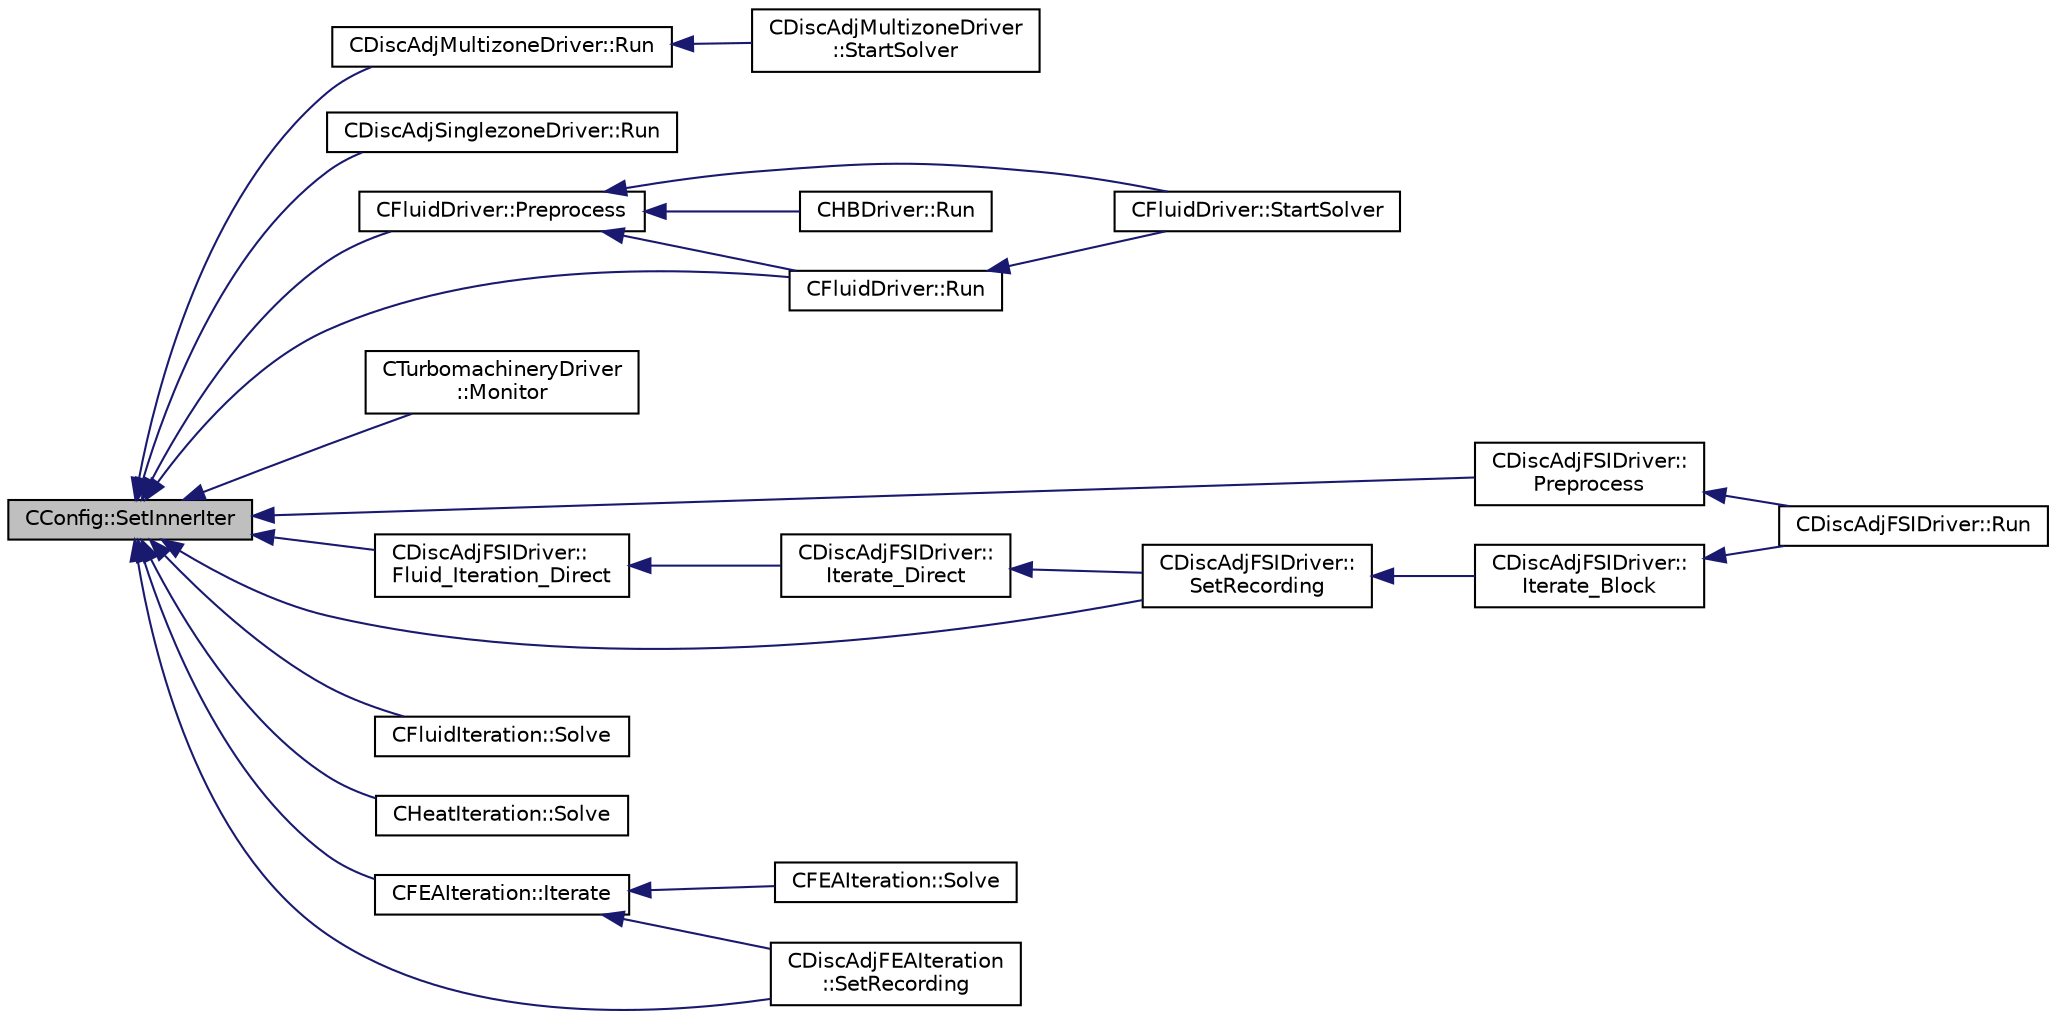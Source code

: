 digraph "CConfig::SetInnerIter"
{
  edge [fontname="Helvetica",fontsize="10",labelfontname="Helvetica",labelfontsize="10"];
  node [fontname="Helvetica",fontsize="10",shape=record];
  rankdir="LR";
  Node14725 [label="CConfig::SetInnerIter",height=0.2,width=0.4,color="black", fillcolor="grey75", style="filled", fontcolor="black"];
  Node14725 -> Node14726 [dir="back",color="midnightblue",fontsize="10",style="solid",fontname="Helvetica"];
  Node14726 [label="CDiscAdjMultizoneDriver::Run",height=0.2,width=0.4,color="black", fillcolor="white", style="filled",URL="$class_c_disc_adj_multizone_driver.html#af996aecdb6d20aa4fc81c9b67295abf5",tooltip="[Overload] Run an discrete adjoint update of all solvers within multiple zones. "];
  Node14726 -> Node14727 [dir="back",color="midnightblue",fontsize="10",style="solid",fontname="Helvetica"];
  Node14727 [label="CDiscAdjMultizoneDriver\l::StartSolver",height=0.2,width=0.4,color="black", fillcolor="white", style="filled",URL="$class_c_disc_adj_multizone_driver.html#a75de0a1a482ceeed4301a384f1515092",tooltip="[Overload] Launch the computation for discrete adjoint multizone problems. "];
  Node14725 -> Node14728 [dir="back",color="midnightblue",fontsize="10",style="solid",fontname="Helvetica"];
  Node14728 [label="CDiscAdjSinglezoneDriver::Run",height=0.2,width=0.4,color="black", fillcolor="white", style="filled",URL="$class_c_disc_adj_singlezone_driver.html#a624c84f750a031872526d62b93cff1f1",tooltip="Run a single iteration of the discrete adjoint solver with a single zone. "];
  Node14725 -> Node14729 [dir="back",color="midnightblue",fontsize="10",style="solid",fontname="Helvetica"];
  Node14729 [label="CFluidDriver::Preprocess",height=0.2,width=0.4,color="black", fillcolor="white", style="filled",URL="$class_c_fluid_driver.html#ae2b85713738170cf2312f626e5ca5218",tooltip="Perform some pre-processing before an iteration of the physics. "];
  Node14729 -> Node14730 [dir="back",color="midnightblue",fontsize="10",style="solid",fontname="Helvetica"];
  Node14730 [label="CFluidDriver::StartSolver",height=0.2,width=0.4,color="black", fillcolor="white", style="filled",URL="$class_c_fluid_driver.html#a1c122d5a4b5f562f69a84aef2b8bd6d5",tooltip="Launch the computation for all zones and all physics. "];
  Node14729 -> Node14731 [dir="back",color="midnightblue",fontsize="10",style="solid",fontname="Helvetica"];
  Node14731 [label="CFluidDriver::Run",height=0.2,width=0.4,color="black", fillcolor="white", style="filled",URL="$class_c_fluid_driver.html#aee130f3e2d8eca081ea7b2452761a61c",tooltip="Run a single iteration of the physics within multiple zones. "];
  Node14731 -> Node14730 [dir="back",color="midnightblue",fontsize="10",style="solid",fontname="Helvetica"];
  Node14729 -> Node14732 [dir="back",color="midnightblue",fontsize="10",style="solid",fontname="Helvetica"];
  Node14732 [label="CHBDriver::Run",height=0.2,width=0.4,color="black", fillcolor="white", style="filled",URL="$class_c_h_b_driver.html#a98c0448a8e0404845ee54e25b62eaea9",tooltip="Run a single iteration of a Harmonic Balance problem. "];
  Node14725 -> Node14731 [dir="back",color="midnightblue",fontsize="10",style="solid",fontname="Helvetica"];
  Node14725 -> Node14733 [dir="back",color="midnightblue",fontsize="10",style="solid",fontname="Helvetica"];
  Node14733 [label="CTurbomachineryDriver\l::Monitor",height=0.2,width=0.4,color="black", fillcolor="white", style="filled",URL="$class_c_turbomachinery_driver.html#a41d7b50bbacef68eb5436293ebb2da4f",tooltip="Monitor the computation. "];
  Node14725 -> Node14734 [dir="back",color="midnightblue",fontsize="10",style="solid",fontname="Helvetica"];
  Node14734 [label="CDiscAdjFSIDriver::\lPreprocess",height=0.2,width=0.4,color="black", fillcolor="white", style="filled",URL="$class_c_disc_adj_f_s_i_driver.html#a2cedbc1996f28dbee3042436e1d1b14f",tooltip="Load the restarts for fluid, structure and mesh. "];
  Node14734 -> Node14735 [dir="back",color="midnightblue",fontsize="10",style="solid",fontname="Helvetica"];
  Node14735 [label="CDiscAdjFSIDriver::Run",height=0.2,width=0.4,color="black", fillcolor="white", style="filled",URL="$class_c_disc_adj_f_s_i_driver.html#a2e965d6e9c4dcfc296077cae225cab21",tooltip="Run a Discrete Adjoint iteration for the FSI problem. "];
  Node14725 -> Node14736 [dir="back",color="midnightblue",fontsize="10",style="solid",fontname="Helvetica"];
  Node14736 [label="CDiscAdjFSIDriver::\lFluid_Iteration_Direct",height=0.2,width=0.4,color="black", fillcolor="white", style="filled",URL="$class_c_disc_adj_f_s_i_driver.html#aade7f9d8b7f7f1ddccfdc62d3b1fdaa8",tooltip="Run a direct flow iteration. "];
  Node14736 -> Node14737 [dir="back",color="midnightblue",fontsize="10",style="solid",fontname="Helvetica"];
  Node14737 [label="CDiscAdjFSIDriver::\lIterate_Direct",height=0.2,width=0.4,color="black", fillcolor="white", style="filled",URL="$class_c_disc_adj_f_s_i_driver.html#acd9e7f14d860522e48ba2b6db34efd49",tooltip="Iterate the direct solver for recording. "];
  Node14737 -> Node14738 [dir="back",color="midnightblue",fontsize="10",style="solid",fontname="Helvetica"];
  Node14738 [label="CDiscAdjFSIDriver::\lSetRecording",height=0.2,width=0.4,color="black", fillcolor="white", style="filled",URL="$class_c_disc_adj_f_s_i_driver.html#ab07394a77802e469a321ccd1b10cb988",tooltip="Set the recording for a Discrete Adjoint iteration for the FSI problem. "];
  Node14738 -> Node14739 [dir="back",color="midnightblue",fontsize="10",style="solid",fontname="Helvetica"];
  Node14739 [label="CDiscAdjFSIDriver::\lIterate_Block",height=0.2,width=0.4,color="black", fillcolor="white", style="filled",URL="$class_c_disc_adj_f_s_i_driver.html#a84949f139fa795b7d34d6ff77e82eb5c",tooltip="Iterate a certain block for adjoint FSI - may be the whole set of variables or independent and subite..."];
  Node14739 -> Node14735 [dir="back",color="midnightblue",fontsize="10",style="solid",fontname="Helvetica"];
  Node14725 -> Node14738 [dir="back",color="midnightblue",fontsize="10",style="solid",fontname="Helvetica"];
  Node14725 -> Node14740 [dir="back",color="midnightblue",fontsize="10",style="solid",fontname="Helvetica"];
  Node14740 [label="CFluidIteration::Solve",height=0.2,width=0.4,color="black", fillcolor="white", style="filled",URL="$class_c_fluid_iteration.html#ae22cd342c9c9d2ea5ac3f5103394ff80",tooltip="Iterate the fluid system for a number of Inner_Iter iterations. "];
  Node14725 -> Node14741 [dir="back",color="midnightblue",fontsize="10",style="solid",fontname="Helvetica"];
  Node14741 [label="CHeatIteration::Solve",height=0.2,width=0.4,color="black", fillcolor="white", style="filled",URL="$class_c_heat_iteration.html#ac9bc702cd04ec181d142db04b176e3b1",tooltip="Perform a single iteration of the wave system. "];
  Node14725 -> Node14742 [dir="back",color="midnightblue",fontsize="10",style="solid",fontname="Helvetica"];
  Node14742 [label="CFEAIteration::Iterate",height=0.2,width=0.4,color="black", fillcolor="white", style="filled",URL="$class_c_f_e_a_iteration.html#af34a9ca7d54a7b4c31ad4fb1a487a158",tooltip="Perform a single iteration for structural analysis using the Finite Element Method. "];
  Node14742 -> Node14743 [dir="back",color="midnightblue",fontsize="10",style="solid",fontname="Helvetica"];
  Node14743 [label="CFEAIteration::Solve",height=0.2,width=0.4,color="black", fillcolor="white", style="filled",URL="$class_c_f_e_a_iteration.html#a93300b80aae492f8f966c16652e83e08",tooltip="Iterate the structural system for a number of Inner_Iter iterations. "];
  Node14742 -> Node14744 [dir="back",color="midnightblue",fontsize="10",style="solid",fontname="Helvetica"];
  Node14744 [label="CDiscAdjFEAIteration\l::SetRecording",height=0.2,width=0.4,color="black", fillcolor="white", style="filled",URL="$class_c_disc_adj_f_e_a_iteration.html#ad5f0dcb01d13560ce5245301646dc3bd",tooltip="Record a single iteration of the direct FEM system. "];
  Node14725 -> Node14744 [dir="back",color="midnightblue",fontsize="10",style="solid",fontname="Helvetica"];
}
